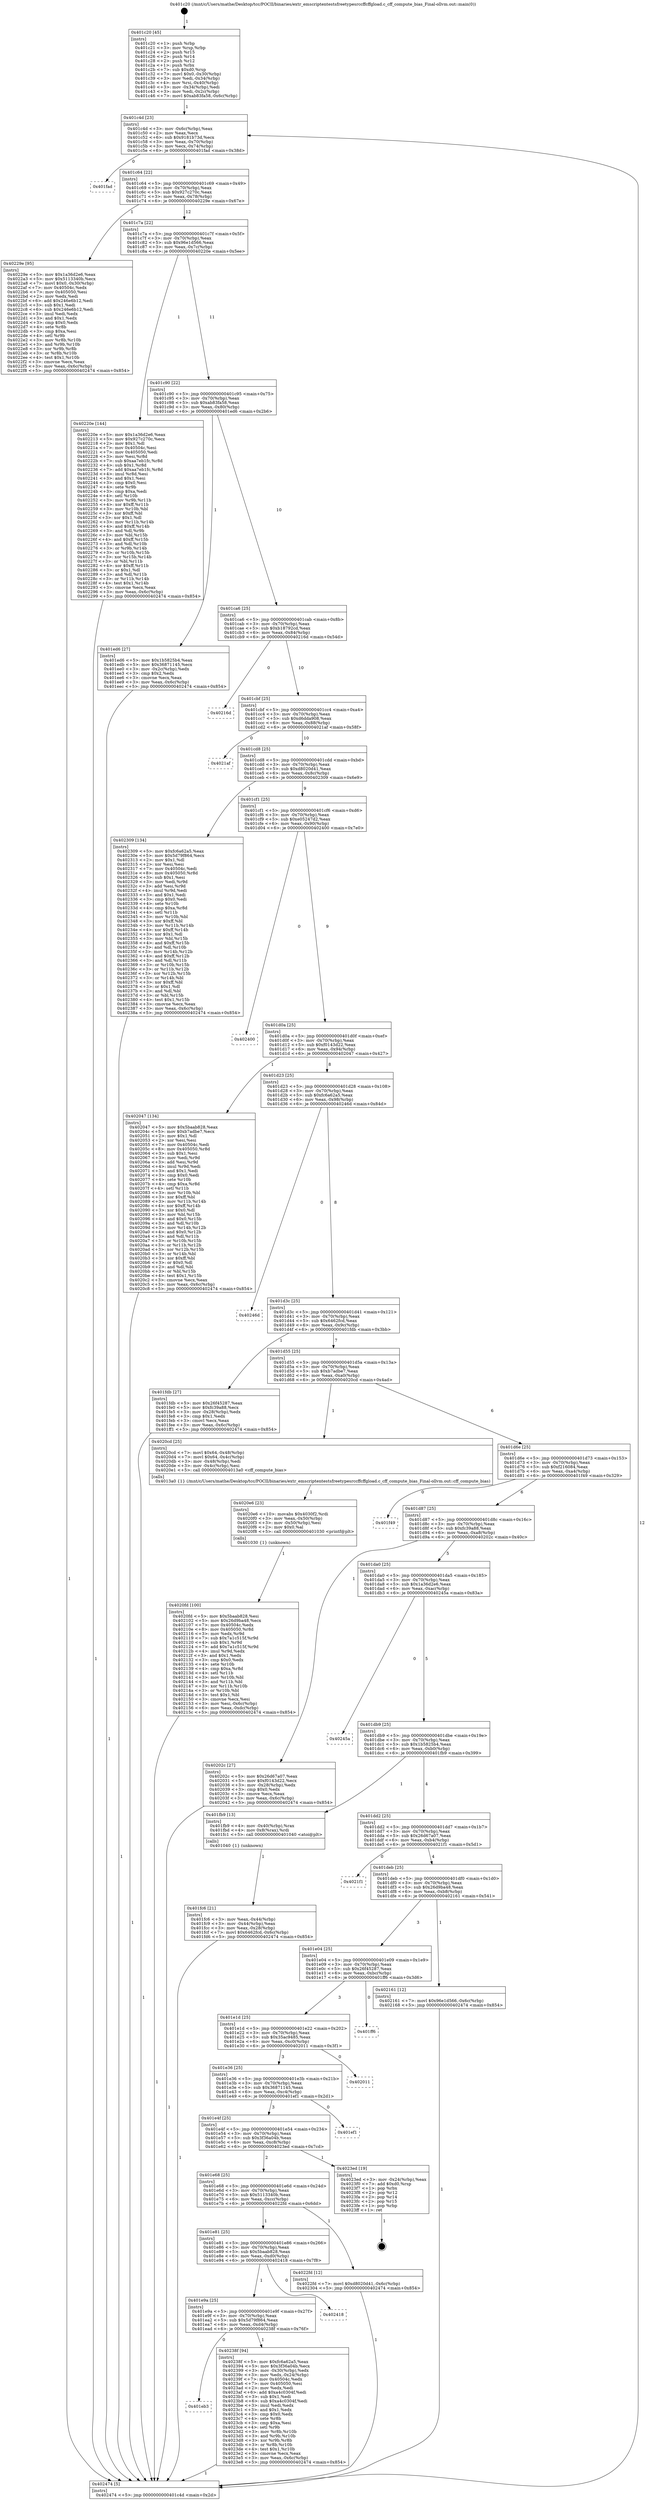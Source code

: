 digraph "0x401c20" {
  label = "0x401c20 (/mnt/c/Users/mathe/Desktop/tcc/POCII/binaries/extr_emscriptentestsfreetypesrccffcffgload.c_cff_compute_bias_Final-ollvm.out::main(0))"
  labelloc = "t"
  node[shape=record]

  Entry [label="",width=0.3,height=0.3,shape=circle,fillcolor=black,style=filled]
  "0x401c4d" [label="{
     0x401c4d [23]\l
     | [instrs]\l
     &nbsp;&nbsp;0x401c4d \<+3\>: mov -0x6c(%rbp),%eax\l
     &nbsp;&nbsp;0x401c50 \<+2\>: mov %eax,%ecx\l
     &nbsp;&nbsp;0x401c52 \<+6\>: sub $0x9181b73d,%ecx\l
     &nbsp;&nbsp;0x401c58 \<+3\>: mov %eax,-0x70(%rbp)\l
     &nbsp;&nbsp;0x401c5b \<+3\>: mov %ecx,-0x74(%rbp)\l
     &nbsp;&nbsp;0x401c5e \<+6\>: je 0000000000401fad \<main+0x38d\>\l
  }"]
  "0x401fad" [label="{
     0x401fad\l
  }", style=dashed]
  "0x401c64" [label="{
     0x401c64 [22]\l
     | [instrs]\l
     &nbsp;&nbsp;0x401c64 \<+5\>: jmp 0000000000401c69 \<main+0x49\>\l
     &nbsp;&nbsp;0x401c69 \<+3\>: mov -0x70(%rbp),%eax\l
     &nbsp;&nbsp;0x401c6c \<+5\>: sub $0x927c270c,%eax\l
     &nbsp;&nbsp;0x401c71 \<+3\>: mov %eax,-0x78(%rbp)\l
     &nbsp;&nbsp;0x401c74 \<+6\>: je 000000000040229e \<main+0x67e\>\l
  }"]
  Exit [label="",width=0.3,height=0.3,shape=circle,fillcolor=black,style=filled,peripheries=2]
  "0x40229e" [label="{
     0x40229e [95]\l
     | [instrs]\l
     &nbsp;&nbsp;0x40229e \<+5\>: mov $0x1a36d2e6,%eax\l
     &nbsp;&nbsp;0x4022a3 \<+5\>: mov $0x5113340b,%ecx\l
     &nbsp;&nbsp;0x4022a8 \<+7\>: movl $0x0,-0x30(%rbp)\l
     &nbsp;&nbsp;0x4022af \<+7\>: mov 0x40504c,%edx\l
     &nbsp;&nbsp;0x4022b6 \<+7\>: mov 0x405050,%esi\l
     &nbsp;&nbsp;0x4022bd \<+2\>: mov %edx,%edi\l
     &nbsp;&nbsp;0x4022bf \<+6\>: add $0x246e6b12,%edi\l
     &nbsp;&nbsp;0x4022c5 \<+3\>: sub $0x1,%edi\l
     &nbsp;&nbsp;0x4022c8 \<+6\>: sub $0x246e6b12,%edi\l
     &nbsp;&nbsp;0x4022ce \<+3\>: imul %edi,%edx\l
     &nbsp;&nbsp;0x4022d1 \<+3\>: and $0x1,%edx\l
     &nbsp;&nbsp;0x4022d4 \<+3\>: cmp $0x0,%edx\l
     &nbsp;&nbsp;0x4022d7 \<+4\>: sete %r8b\l
     &nbsp;&nbsp;0x4022db \<+3\>: cmp $0xa,%esi\l
     &nbsp;&nbsp;0x4022de \<+4\>: setl %r9b\l
     &nbsp;&nbsp;0x4022e2 \<+3\>: mov %r8b,%r10b\l
     &nbsp;&nbsp;0x4022e5 \<+3\>: and %r9b,%r10b\l
     &nbsp;&nbsp;0x4022e8 \<+3\>: xor %r9b,%r8b\l
     &nbsp;&nbsp;0x4022eb \<+3\>: or %r8b,%r10b\l
     &nbsp;&nbsp;0x4022ee \<+4\>: test $0x1,%r10b\l
     &nbsp;&nbsp;0x4022f2 \<+3\>: cmovne %ecx,%eax\l
     &nbsp;&nbsp;0x4022f5 \<+3\>: mov %eax,-0x6c(%rbp)\l
     &nbsp;&nbsp;0x4022f8 \<+5\>: jmp 0000000000402474 \<main+0x854\>\l
  }"]
  "0x401c7a" [label="{
     0x401c7a [22]\l
     | [instrs]\l
     &nbsp;&nbsp;0x401c7a \<+5\>: jmp 0000000000401c7f \<main+0x5f\>\l
     &nbsp;&nbsp;0x401c7f \<+3\>: mov -0x70(%rbp),%eax\l
     &nbsp;&nbsp;0x401c82 \<+5\>: sub $0x96e1d566,%eax\l
     &nbsp;&nbsp;0x401c87 \<+3\>: mov %eax,-0x7c(%rbp)\l
     &nbsp;&nbsp;0x401c8a \<+6\>: je 000000000040220e \<main+0x5ee\>\l
  }"]
  "0x401eb3" [label="{
     0x401eb3\l
  }", style=dashed]
  "0x40220e" [label="{
     0x40220e [144]\l
     | [instrs]\l
     &nbsp;&nbsp;0x40220e \<+5\>: mov $0x1a36d2e6,%eax\l
     &nbsp;&nbsp;0x402213 \<+5\>: mov $0x927c270c,%ecx\l
     &nbsp;&nbsp;0x402218 \<+2\>: mov $0x1,%dl\l
     &nbsp;&nbsp;0x40221a \<+7\>: mov 0x40504c,%esi\l
     &nbsp;&nbsp;0x402221 \<+7\>: mov 0x405050,%edi\l
     &nbsp;&nbsp;0x402228 \<+3\>: mov %esi,%r8d\l
     &nbsp;&nbsp;0x40222b \<+7\>: sub $0xaa7eb1fc,%r8d\l
     &nbsp;&nbsp;0x402232 \<+4\>: sub $0x1,%r8d\l
     &nbsp;&nbsp;0x402236 \<+7\>: add $0xaa7eb1fc,%r8d\l
     &nbsp;&nbsp;0x40223d \<+4\>: imul %r8d,%esi\l
     &nbsp;&nbsp;0x402241 \<+3\>: and $0x1,%esi\l
     &nbsp;&nbsp;0x402244 \<+3\>: cmp $0x0,%esi\l
     &nbsp;&nbsp;0x402247 \<+4\>: sete %r9b\l
     &nbsp;&nbsp;0x40224b \<+3\>: cmp $0xa,%edi\l
     &nbsp;&nbsp;0x40224e \<+4\>: setl %r10b\l
     &nbsp;&nbsp;0x402252 \<+3\>: mov %r9b,%r11b\l
     &nbsp;&nbsp;0x402255 \<+4\>: xor $0xff,%r11b\l
     &nbsp;&nbsp;0x402259 \<+3\>: mov %r10b,%bl\l
     &nbsp;&nbsp;0x40225c \<+3\>: xor $0xff,%bl\l
     &nbsp;&nbsp;0x40225f \<+3\>: xor $0x1,%dl\l
     &nbsp;&nbsp;0x402262 \<+3\>: mov %r11b,%r14b\l
     &nbsp;&nbsp;0x402265 \<+4\>: and $0xff,%r14b\l
     &nbsp;&nbsp;0x402269 \<+3\>: and %dl,%r9b\l
     &nbsp;&nbsp;0x40226c \<+3\>: mov %bl,%r15b\l
     &nbsp;&nbsp;0x40226f \<+4\>: and $0xff,%r15b\l
     &nbsp;&nbsp;0x402273 \<+3\>: and %dl,%r10b\l
     &nbsp;&nbsp;0x402276 \<+3\>: or %r9b,%r14b\l
     &nbsp;&nbsp;0x402279 \<+3\>: or %r10b,%r15b\l
     &nbsp;&nbsp;0x40227c \<+3\>: xor %r15b,%r14b\l
     &nbsp;&nbsp;0x40227f \<+3\>: or %bl,%r11b\l
     &nbsp;&nbsp;0x402282 \<+4\>: xor $0xff,%r11b\l
     &nbsp;&nbsp;0x402286 \<+3\>: or $0x1,%dl\l
     &nbsp;&nbsp;0x402289 \<+3\>: and %dl,%r11b\l
     &nbsp;&nbsp;0x40228c \<+3\>: or %r11b,%r14b\l
     &nbsp;&nbsp;0x40228f \<+4\>: test $0x1,%r14b\l
     &nbsp;&nbsp;0x402293 \<+3\>: cmovne %ecx,%eax\l
     &nbsp;&nbsp;0x402296 \<+3\>: mov %eax,-0x6c(%rbp)\l
     &nbsp;&nbsp;0x402299 \<+5\>: jmp 0000000000402474 \<main+0x854\>\l
  }"]
  "0x401c90" [label="{
     0x401c90 [22]\l
     | [instrs]\l
     &nbsp;&nbsp;0x401c90 \<+5\>: jmp 0000000000401c95 \<main+0x75\>\l
     &nbsp;&nbsp;0x401c95 \<+3\>: mov -0x70(%rbp),%eax\l
     &nbsp;&nbsp;0x401c98 \<+5\>: sub $0xab83fa58,%eax\l
     &nbsp;&nbsp;0x401c9d \<+3\>: mov %eax,-0x80(%rbp)\l
     &nbsp;&nbsp;0x401ca0 \<+6\>: je 0000000000401ed6 \<main+0x2b6\>\l
  }"]
  "0x40238f" [label="{
     0x40238f [94]\l
     | [instrs]\l
     &nbsp;&nbsp;0x40238f \<+5\>: mov $0xfc6a62a5,%eax\l
     &nbsp;&nbsp;0x402394 \<+5\>: mov $0x3f36a04b,%ecx\l
     &nbsp;&nbsp;0x402399 \<+3\>: mov -0x30(%rbp),%edx\l
     &nbsp;&nbsp;0x40239c \<+3\>: mov %edx,-0x24(%rbp)\l
     &nbsp;&nbsp;0x40239f \<+7\>: mov 0x40504c,%edx\l
     &nbsp;&nbsp;0x4023a6 \<+7\>: mov 0x405050,%esi\l
     &nbsp;&nbsp;0x4023ad \<+2\>: mov %edx,%edi\l
     &nbsp;&nbsp;0x4023af \<+6\>: add $0xa4c0304f,%edi\l
     &nbsp;&nbsp;0x4023b5 \<+3\>: sub $0x1,%edi\l
     &nbsp;&nbsp;0x4023b8 \<+6\>: sub $0xa4c0304f,%edi\l
     &nbsp;&nbsp;0x4023be \<+3\>: imul %edi,%edx\l
     &nbsp;&nbsp;0x4023c1 \<+3\>: and $0x1,%edx\l
     &nbsp;&nbsp;0x4023c4 \<+3\>: cmp $0x0,%edx\l
     &nbsp;&nbsp;0x4023c7 \<+4\>: sete %r8b\l
     &nbsp;&nbsp;0x4023cb \<+3\>: cmp $0xa,%esi\l
     &nbsp;&nbsp;0x4023ce \<+4\>: setl %r9b\l
     &nbsp;&nbsp;0x4023d2 \<+3\>: mov %r8b,%r10b\l
     &nbsp;&nbsp;0x4023d5 \<+3\>: and %r9b,%r10b\l
     &nbsp;&nbsp;0x4023d8 \<+3\>: xor %r9b,%r8b\l
     &nbsp;&nbsp;0x4023db \<+3\>: or %r8b,%r10b\l
     &nbsp;&nbsp;0x4023de \<+4\>: test $0x1,%r10b\l
     &nbsp;&nbsp;0x4023e2 \<+3\>: cmovne %ecx,%eax\l
     &nbsp;&nbsp;0x4023e5 \<+3\>: mov %eax,-0x6c(%rbp)\l
     &nbsp;&nbsp;0x4023e8 \<+5\>: jmp 0000000000402474 \<main+0x854\>\l
  }"]
  "0x401ed6" [label="{
     0x401ed6 [27]\l
     | [instrs]\l
     &nbsp;&nbsp;0x401ed6 \<+5\>: mov $0x1b5825b4,%eax\l
     &nbsp;&nbsp;0x401edb \<+5\>: mov $0x36871145,%ecx\l
     &nbsp;&nbsp;0x401ee0 \<+3\>: mov -0x2c(%rbp),%edx\l
     &nbsp;&nbsp;0x401ee3 \<+3\>: cmp $0x2,%edx\l
     &nbsp;&nbsp;0x401ee6 \<+3\>: cmovne %ecx,%eax\l
     &nbsp;&nbsp;0x401ee9 \<+3\>: mov %eax,-0x6c(%rbp)\l
     &nbsp;&nbsp;0x401eec \<+5\>: jmp 0000000000402474 \<main+0x854\>\l
  }"]
  "0x401ca6" [label="{
     0x401ca6 [25]\l
     | [instrs]\l
     &nbsp;&nbsp;0x401ca6 \<+5\>: jmp 0000000000401cab \<main+0x8b\>\l
     &nbsp;&nbsp;0x401cab \<+3\>: mov -0x70(%rbp),%eax\l
     &nbsp;&nbsp;0x401cae \<+5\>: sub $0xb18792cd,%eax\l
     &nbsp;&nbsp;0x401cb3 \<+6\>: mov %eax,-0x84(%rbp)\l
     &nbsp;&nbsp;0x401cb9 \<+6\>: je 000000000040216d \<main+0x54d\>\l
  }"]
  "0x402474" [label="{
     0x402474 [5]\l
     | [instrs]\l
     &nbsp;&nbsp;0x402474 \<+5\>: jmp 0000000000401c4d \<main+0x2d\>\l
  }"]
  "0x401c20" [label="{
     0x401c20 [45]\l
     | [instrs]\l
     &nbsp;&nbsp;0x401c20 \<+1\>: push %rbp\l
     &nbsp;&nbsp;0x401c21 \<+3\>: mov %rsp,%rbp\l
     &nbsp;&nbsp;0x401c24 \<+2\>: push %r15\l
     &nbsp;&nbsp;0x401c26 \<+2\>: push %r14\l
     &nbsp;&nbsp;0x401c28 \<+2\>: push %r12\l
     &nbsp;&nbsp;0x401c2a \<+1\>: push %rbx\l
     &nbsp;&nbsp;0x401c2b \<+7\>: sub $0xd0,%rsp\l
     &nbsp;&nbsp;0x401c32 \<+7\>: movl $0x0,-0x30(%rbp)\l
     &nbsp;&nbsp;0x401c39 \<+3\>: mov %edi,-0x34(%rbp)\l
     &nbsp;&nbsp;0x401c3c \<+4\>: mov %rsi,-0x40(%rbp)\l
     &nbsp;&nbsp;0x401c40 \<+3\>: mov -0x34(%rbp),%edi\l
     &nbsp;&nbsp;0x401c43 \<+3\>: mov %edi,-0x2c(%rbp)\l
     &nbsp;&nbsp;0x401c46 \<+7\>: movl $0xab83fa58,-0x6c(%rbp)\l
  }"]
  "0x401e9a" [label="{
     0x401e9a [25]\l
     | [instrs]\l
     &nbsp;&nbsp;0x401e9a \<+5\>: jmp 0000000000401e9f \<main+0x27f\>\l
     &nbsp;&nbsp;0x401e9f \<+3\>: mov -0x70(%rbp),%eax\l
     &nbsp;&nbsp;0x401ea2 \<+5\>: sub $0x5d79f864,%eax\l
     &nbsp;&nbsp;0x401ea7 \<+6\>: mov %eax,-0xd4(%rbp)\l
     &nbsp;&nbsp;0x401ead \<+6\>: je 000000000040238f \<main+0x76f\>\l
  }"]
  "0x40216d" [label="{
     0x40216d\l
  }", style=dashed]
  "0x401cbf" [label="{
     0x401cbf [25]\l
     | [instrs]\l
     &nbsp;&nbsp;0x401cbf \<+5\>: jmp 0000000000401cc4 \<main+0xa4\>\l
     &nbsp;&nbsp;0x401cc4 \<+3\>: mov -0x70(%rbp),%eax\l
     &nbsp;&nbsp;0x401cc7 \<+5\>: sub $0xd6dda908,%eax\l
     &nbsp;&nbsp;0x401ccc \<+6\>: mov %eax,-0x88(%rbp)\l
     &nbsp;&nbsp;0x401cd2 \<+6\>: je 00000000004021af \<main+0x58f\>\l
  }"]
  "0x402418" [label="{
     0x402418\l
  }", style=dashed]
  "0x4021af" [label="{
     0x4021af\l
  }", style=dashed]
  "0x401cd8" [label="{
     0x401cd8 [25]\l
     | [instrs]\l
     &nbsp;&nbsp;0x401cd8 \<+5\>: jmp 0000000000401cdd \<main+0xbd\>\l
     &nbsp;&nbsp;0x401cdd \<+3\>: mov -0x70(%rbp),%eax\l
     &nbsp;&nbsp;0x401ce0 \<+5\>: sub $0xd8020d41,%eax\l
     &nbsp;&nbsp;0x401ce5 \<+6\>: mov %eax,-0x8c(%rbp)\l
     &nbsp;&nbsp;0x401ceb \<+6\>: je 0000000000402309 \<main+0x6e9\>\l
  }"]
  "0x401e81" [label="{
     0x401e81 [25]\l
     | [instrs]\l
     &nbsp;&nbsp;0x401e81 \<+5\>: jmp 0000000000401e86 \<main+0x266\>\l
     &nbsp;&nbsp;0x401e86 \<+3\>: mov -0x70(%rbp),%eax\l
     &nbsp;&nbsp;0x401e89 \<+5\>: sub $0x5baab828,%eax\l
     &nbsp;&nbsp;0x401e8e \<+6\>: mov %eax,-0xd0(%rbp)\l
     &nbsp;&nbsp;0x401e94 \<+6\>: je 0000000000402418 \<main+0x7f8\>\l
  }"]
  "0x402309" [label="{
     0x402309 [134]\l
     | [instrs]\l
     &nbsp;&nbsp;0x402309 \<+5\>: mov $0xfc6a62a5,%eax\l
     &nbsp;&nbsp;0x40230e \<+5\>: mov $0x5d79f864,%ecx\l
     &nbsp;&nbsp;0x402313 \<+2\>: mov $0x1,%dl\l
     &nbsp;&nbsp;0x402315 \<+2\>: xor %esi,%esi\l
     &nbsp;&nbsp;0x402317 \<+7\>: mov 0x40504c,%edi\l
     &nbsp;&nbsp;0x40231e \<+8\>: mov 0x405050,%r8d\l
     &nbsp;&nbsp;0x402326 \<+3\>: sub $0x1,%esi\l
     &nbsp;&nbsp;0x402329 \<+3\>: mov %edi,%r9d\l
     &nbsp;&nbsp;0x40232c \<+3\>: add %esi,%r9d\l
     &nbsp;&nbsp;0x40232f \<+4\>: imul %r9d,%edi\l
     &nbsp;&nbsp;0x402333 \<+3\>: and $0x1,%edi\l
     &nbsp;&nbsp;0x402336 \<+3\>: cmp $0x0,%edi\l
     &nbsp;&nbsp;0x402339 \<+4\>: sete %r10b\l
     &nbsp;&nbsp;0x40233d \<+4\>: cmp $0xa,%r8d\l
     &nbsp;&nbsp;0x402341 \<+4\>: setl %r11b\l
     &nbsp;&nbsp;0x402345 \<+3\>: mov %r10b,%bl\l
     &nbsp;&nbsp;0x402348 \<+3\>: xor $0xff,%bl\l
     &nbsp;&nbsp;0x40234b \<+3\>: mov %r11b,%r14b\l
     &nbsp;&nbsp;0x40234e \<+4\>: xor $0xff,%r14b\l
     &nbsp;&nbsp;0x402352 \<+3\>: xor $0x1,%dl\l
     &nbsp;&nbsp;0x402355 \<+3\>: mov %bl,%r15b\l
     &nbsp;&nbsp;0x402358 \<+4\>: and $0xff,%r15b\l
     &nbsp;&nbsp;0x40235c \<+3\>: and %dl,%r10b\l
     &nbsp;&nbsp;0x40235f \<+3\>: mov %r14b,%r12b\l
     &nbsp;&nbsp;0x402362 \<+4\>: and $0xff,%r12b\l
     &nbsp;&nbsp;0x402366 \<+3\>: and %dl,%r11b\l
     &nbsp;&nbsp;0x402369 \<+3\>: or %r10b,%r15b\l
     &nbsp;&nbsp;0x40236c \<+3\>: or %r11b,%r12b\l
     &nbsp;&nbsp;0x40236f \<+3\>: xor %r12b,%r15b\l
     &nbsp;&nbsp;0x402372 \<+3\>: or %r14b,%bl\l
     &nbsp;&nbsp;0x402375 \<+3\>: xor $0xff,%bl\l
     &nbsp;&nbsp;0x402378 \<+3\>: or $0x1,%dl\l
     &nbsp;&nbsp;0x40237b \<+2\>: and %dl,%bl\l
     &nbsp;&nbsp;0x40237d \<+3\>: or %bl,%r15b\l
     &nbsp;&nbsp;0x402380 \<+4\>: test $0x1,%r15b\l
     &nbsp;&nbsp;0x402384 \<+3\>: cmovne %ecx,%eax\l
     &nbsp;&nbsp;0x402387 \<+3\>: mov %eax,-0x6c(%rbp)\l
     &nbsp;&nbsp;0x40238a \<+5\>: jmp 0000000000402474 \<main+0x854\>\l
  }"]
  "0x401cf1" [label="{
     0x401cf1 [25]\l
     | [instrs]\l
     &nbsp;&nbsp;0x401cf1 \<+5\>: jmp 0000000000401cf6 \<main+0xd6\>\l
     &nbsp;&nbsp;0x401cf6 \<+3\>: mov -0x70(%rbp),%eax\l
     &nbsp;&nbsp;0x401cf9 \<+5\>: sub $0xe05247d2,%eax\l
     &nbsp;&nbsp;0x401cfe \<+6\>: mov %eax,-0x90(%rbp)\l
     &nbsp;&nbsp;0x401d04 \<+6\>: je 0000000000402400 \<main+0x7e0\>\l
  }"]
  "0x4022fd" [label="{
     0x4022fd [12]\l
     | [instrs]\l
     &nbsp;&nbsp;0x4022fd \<+7\>: movl $0xd8020d41,-0x6c(%rbp)\l
     &nbsp;&nbsp;0x402304 \<+5\>: jmp 0000000000402474 \<main+0x854\>\l
  }"]
  "0x402400" [label="{
     0x402400\l
  }", style=dashed]
  "0x401d0a" [label="{
     0x401d0a [25]\l
     | [instrs]\l
     &nbsp;&nbsp;0x401d0a \<+5\>: jmp 0000000000401d0f \<main+0xef\>\l
     &nbsp;&nbsp;0x401d0f \<+3\>: mov -0x70(%rbp),%eax\l
     &nbsp;&nbsp;0x401d12 \<+5\>: sub $0xf0143d22,%eax\l
     &nbsp;&nbsp;0x401d17 \<+6\>: mov %eax,-0x94(%rbp)\l
     &nbsp;&nbsp;0x401d1d \<+6\>: je 0000000000402047 \<main+0x427\>\l
  }"]
  "0x401e68" [label="{
     0x401e68 [25]\l
     | [instrs]\l
     &nbsp;&nbsp;0x401e68 \<+5\>: jmp 0000000000401e6d \<main+0x24d\>\l
     &nbsp;&nbsp;0x401e6d \<+3\>: mov -0x70(%rbp),%eax\l
     &nbsp;&nbsp;0x401e70 \<+5\>: sub $0x5113340b,%eax\l
     &nbsp;&nbsp;0x401e75 \<+6\>: mov %eax,-0xcc(%rbp)\l
     &nbsp;&nbsp;0x401e7b \<+6\>: je 00000000004022fd \<main+0x6dd\>\l
  }"]
  "0x402047" [label="{
     0x402047 [134]\l
     | [instrs]\l
     &nbsp;&nbsp;0x402047 \<+5\>: mov $0x5baab828,%eax\l
     &nbsp;&nbsp;0x40204c \<+5\>: mov $0xb7adbe7,%ecx\l
     &nbsp;&nbsp;0x402051 \<+2\>: mov $0x1,%dl\l
     &nbsp;&nbsp;0x402053 \<+2\>: xor %esi,%esi\l
     &nbsp;&nbsp;0x402055 \<+7\>: mov 0x40504c,%edi\l
     &nbsp;&nbsp;0x40205c \<+8\>: mov 0x405050,%r8d\l
     &nbsp;&nbsp;0x402064 \<+3\>: sub $0x1,%esi\l
     &nbsp;&nbsp;0x402067 \<+3\>: mov %edi,%r9d\l
     &nbsp;&nbsp;0x40206a \<+3\>: add %esi,%r9d\l
     &nbsp;&nbsp;0x40206d \<+4\>: imul %r9d,%edi\l
     &nbsp;&nbsp;0x402071 \<+3\>: and $0x1,%edi\l
     &nbsp;&nbsp;0x402074 \<+3\>: cmp $0x0,%edi\l
     &nbsp;&nbsp;0x402077 \<+4\>: sete %r10b\l
     &nbsp;&nbsp;0x40207b \<+4\>: cmp $0xa,%r8d\l
     &nbsp;&nbsp;0x40207f \<+4\>: setl %r11b\l
     &nbsp;&nbsp;0x402083 \<+3\>: mov %r10b,%bl\l
     &nbsp;&nbsp;0x402086 \<+3\>: xor $0xff,%bl\l
     &nbsp;&nbsp;0x402089 \<+3\>: mov %r11b,%r14b\l
     &nbsp;&nbsp;0x40208c \<+4\>: xor $0xff,%r14b\l
     &nbsp;&nbsp;0x402090 \<+3\>: xor $0x0,%dl\l
     &nbsp;&nbsp;0x402093 \<+3\>: mov %bl,%r15b\l
     &nbsp;&nbsp;0x402096 \<+4\>: and $0x0,%r15b\l
     &nbsp;&nbsp;0x40209a \<+3\>: and %dl,%r10b\l
     &nbsp;&nbsp;0x40209d \<+3\>: mov %r14b,%r12b\l
     &nbsp;&nbsp;0x4020a0 \<+4\>: and $0x0,%r12b\l
     &nbsp;&nbsp;0x4020a4 \<+3\>: and %dl,%r11b\l
     &nbsp;&nbsp;0x4020a7 \<+3\>: or %r10b,%r15b\l
     &nbsp;&nbsp;0x4020aa \<+3\>: or %r11b,%r12b\l
     &nbsp;&nbsp;0x4020ad \<+3\>: xor %r12b,%r15b\l
     &nbsp;&nbsp;0x4020b0 \<+3\>: or %r14b,%bl\l
     &nbsp;&nbsp;0x4020b3 \<+3\>: xor $0xff,%bl\l
     &nbsp;&nbsp;0x4020b6 \<+3\>: or $0x0,%dl\l
     &nbsp;&nbsp;0x4020b9 \<+2\>: and %dl,%bl\l
     &nbsp;&nbsp;0x4020bb \<+3\>: or %bl,%r15b\l
     &nbsp;&nbsp;0x4020be \<+4\>: test $0x1,%r15b\l
     &nbsp;&nbsp;0x4020c2 \<+3\>: cmovne %ecx,%eax\l
     &nbsp;&nbsp;0x4020c5 \<+3\>: mov %eax,-0x6c(%rbp)\l
     &nbsp;&nbsp;0x4020c8 \<+5\>: jmp 0000000000402474 \<main+0x854\>\l
  }"]
  "0x401d23" [label="{
     0x401d23 [25]\l
     | [instrs]\l
     &nbsp;&nbsp;0x401d23 \<+5\>: jmp 0000000000401d28 \<main+0x108\>\l
     &nbsp;&nbsp;0x401d28 \<+3\>: mov -0x70(%rbp),%eax\l
     &nbsp;&nbsp;0x401d2b \<+5\>: sub $0xfc6a62a5,%eax\l
     &nbsp;&nbsp;0x401d30 \<+6\>: mov %eax,-0x98(%rbp)\l
     &nbsp;&nbsp;0x401d36 \<+6\>: je 000000000040246d \<main+0x84d\>\l
  }"]
  "0x4023ed" [label="{
     0x4023ed [19]\l
     | [instrs]\l
     &nbsp;&nbsp;0x4023ed \<+3\>: mov -0x24(%rbp),%eax\l
     &nbsp;&nbsp;0x4023f0 \<+7\>: add $0xd0,%rsp\l
     &nbsp;&nbsp;0x4023f7 \<+1\>: pop %rbx\l
     &nbsp;&nbsp;0x4023f8 \<+2\>: pop %r12\l
     &nbsp;&nbsp;0x4023fa \<+2\>: pop %r14\l
     &nbsp;&nbsp;0x4023fc \<+2\>: pop %r15\l
     &nbsp;&nbsp;0x4023fe \<+1\>: pop %rbp\l
     &nbsp;&nbsp;0x4023ff \<+1\>: ret\l
  }"]
  "0x40246d" [label="{
     0x40246d\l
  }", style=dashed]
  "0x401d3c" [label="{
     0x401d3c [25]\l
     | [instrs]\l
     &nbsp;&nbsp;0x401d3c \<+5\>: jmp 0000000000401d41 \<main+0x121\>\l
     &nbsp;&nbsp;0x401d41 \<+3\>: mov -0x70(%rbp),%eax\l
     &nbsp;&nbsp;0x401d44 \<+5\>: sub $0x6462fcd,%eax\l
     &nbsp;&nbsp;0x401d49 \<+6\>: mov %eax,-0x9c(%rbp)\l
     &nbsp;&nbsp;0x401d4f \<+6\>: je 0000000000401fdb \<main+0x3bb\>\l
  }"]
  "0x401e4f" [label="{
     0x401e4f [25]\l
     | [instrs]\l
     &nbsp;&nbsp;0x401e4f \<+5\>: jmp 0000000000401e54 \<main+0x234\>\l
     &nbsp;&nbsp;0x401e54 \<+3\>: mov -0x70(%rbp),%eax\l
     &nbsp;&nbsp;0x401e57 \<+5\>: sub $0x3f36a04b,%eax\l
     &nbsp;&nbsp;0x401e5c \<+6\>: mov %eax,-0xc8(%rbp)\l
     &nbsp;&nbsp;0x401e62 \<+6\>: je 00000000004023ed \<main+0x7cd\>\l
  }"]
  "0x401fdb" [label="{
     0x401fdb [27]\l
     | [instrs]\l
     &nbsp;&nbsp;0x401fdb \<+5\>: mov $0x26f45287,%eax\l
     &nbsp;&nbsp;0x401fe0 \<+5\>: mov $0xfc39a88,%ecx\l
     &nbsp;&nbsp;0x401fe5 \<+3\>: mov -0x28(%rbp),%edx\l
     &nbsp;&nbsp;0x401fe8 \<+3\>: cmp $0x1,%edx\l
     &nbsp;&nbsp;0x401feb \<+3\>: cmovl %ecx,%eax\l
     &nbsp;&nbsp;0x401fee \<+3\>: mov %eax,-0x6c(%rbp)\l
     &nbsp;&nbsp;0x401ff1 \<+5\>: jmp 0000000000402474 \<main+0x854\>\l
  }"]
  "0x401d55" [label="{
     0x401d55 [25]\l
     | [instrs]\l
     &nbsp;&nbsp;0x401d55 \<+5\>: jmp 0000000000401d5a \<main+0x13a\>\l
     &nbsp;&nbsp;0x401d5a \<+3\>: mov -0x70(%rbp),%eax\l
     &nbsp;&nbsp;0x401d5d \<+5\>: sub $0xb7adbe7,%eax\l
     &nbsp;&nbsp;0x401d62 \<+6\>: mov %eax,-0xa0(%rbp)\l
     &nbsp;&nbsp;0x401d68 \<+6\>: je 00000000004020cd \<main+0x4ad\>\l
  }"]
  "0x401ef1" [label="{
     0x401ef1\l
  }", style=dashed]
  "0x4020cd" [label="{
     0x4020cd [25]\l
     | [instrs]\l
     &nbsp;&nbsp;0x4020cd \<+7\>: movl $0x64,-0x48(%rbp)\l
     &nbsp;&nbsp;0x4020d4 \<+7\>: movl $0x64,-0x4c(%rbp)\l
     &nbsp;&nbsp;0x4020db \<+3\>: mov -0x48(%rbp),%edi\l
     &nbsp;&nbsp;0x4020de \<+3\>: mov -0x4c(%rbp),%esi\l
     &nbsp;&nbsp;0x4020e1 \<+5\>: call 00000000004013a0 \<cff_compute_bias\>\l
     | [calls]\l
     &nbsp;&nbsp;0x4013a0 \{1\} (/mnt/c/Users/mathe/Desktop/tcc/POCII/binaries/extr_emscriptentestsfreetypesrccffcffgload.c_cff_compute_bias_Final-ollvm.out::cff_compute_bias)\l
  }"]
  "0x401d6e" [label="{
     0x401d6e [25]\l
     | [instrs]\l
     &nbsp;&nbsp;0x401d6e \<+5\>: jmp 0000000000401d73 \<main+0x153\>\l
     &nbsp;&nbsp;0x401d73 \<+3\>: mov -0x70(%rbp),%eax\l
     &nbsp;&nbsp;0x401d76 \<+5\>: sub $0xf216084,%eax\l
     &nbsp;&nbsp;0x401d7b \<+6\>: mov %eax,-0xa4(%rbp)\l
     &nbsp;&nbsp;0x401d81 \<+6\>: je 0000000000401f49 \<main+0x329\>\l
  }"]
  "0x401e36" [label="{
     0x401e36 [25]\l
     | [instrs]\l
     &nbsp;&nbsp;0x401e36 \<+5\>: jmp 0000000000401e3b \<main+0x21b\>\l
     &nbsp;&nbsp;0x401e3b \<+3\>: mov -0x70(%rbp),%eax\l
     &nbsp;&nbsp;0x401e3e \<+5\>: sub $0x36871145,%eax\l
     &nbsp;&nbsp;0x401e43 \<+6\>: mov %eax,-0xc4(%rbp)\l
     &nbsp;&nbsp;0x401e49 \<+6\>: je 0000000000401ef1 \<main+0x2d1\>\l
  }"]
  "0x401f49" [label="{
     0x401f49\l
  }", style=dashed]
  "0x401d87" [label="{
     0x401d87 [25]\l
     | [instrs]\l
     &nbsp;&nbsp;0x401d87 \<+5\>: jmp 0000000000401d8c \<main+0x16c\>\l
     &nbsp;&nbsp;0x401d8c \<+3\>: mov -0x70(%rbp),%eax\l
     &nbsp;&nbsp;0x401d8f \<+5\>: sub $0xfc39a88,%eax\l
     &nbsp;&nbsp;0x401d94 \<+6\>: mov %eax,-0xa8(%rbp)\l
     &nbsp;&nbsp;0x401d9a \<+6\>: je 000000000040202c \<main+0x40c\>\l
  }"]
  "0x402011" [label="{
     0x402011\l
  }", style=dashed]
  "0x40202c" [label="{
     0x40202c [27]\l
     | [instrs]\l
     &nbsp;&nbsp;0x40202c \<+5\>: mov $0x26d67a07,%eax\l
     &nbsp;&nbsp;0x402031 \<+5\>: mov $0xf0143d22,%ecx\l
     &nbsp;&nbsp;0x402036 \<+3\>: mov -0x28(%rbp),%edx\l
     &nbsp;&nbsp;0x402039 \<+3\>: cmp $0x0,%edx\l
     &nbsp;&nbsp;0x40203c \<+3\>: cmove %ecx,%eax\l
     &nbsp;&nbsp;0x40203f \<+3\>: mov %eax,-0x6c(%rbp)\l
     &nbsp;&nbsp;0x402042 \<+5\>: jmp 0000000000402474 \<main+0x854\>\l
  }"]
  "0x401da0" [label="{
     0x401da0 [25]\l
     | [instrs]\l
     &nbsp;&nbsp;0x401da0 \<+5\>: jmp 0000000000401da5 \<main+0x185\>\l
     &nbsp;&nbsp;0x401da5 \<+3\>: mov -0x70(%rbp),%eax\l
     &nbsp;&nbsp;0x401da8 \<+5\>: sub $0x1a36d2e6,%eax\l
     &nbsp;&nbsp;0x401dad \<+6\>: mov %eax,-0xac(%rbp)\l
     &nbsp;&nbsp;0x401db3 \<+6\>: je 000000000040245a \<main+0x83a\>\l
  }"]
  "0x401e1d" [label="{
     0x401e1d [25]\l
     | [instrs]\l
     &nbsp;&nbsp;0x401e1d \<+5\>: jmp 0000000000401e22 \<main+0x202\>\l
     &nbsp;&nbsp;0x401e22 \<+3\>: mov -0x70(%rbp),%eax\l
     &nbsp;&nbsp;0x401e25 \<+5\>: sub $0x35ac9485,%eax\l
     &nbsp;&nbsp;0x401e2a \<+6\>: mov %eax,-0xc0(%rbp)\l
     &nbsp;&nbsp;0x401e30 \<+6\>: je 0000000000402011 \<main+0x3f1\>\l
  }"]
  "0x40245a" [label="{
     0x40245a\l
  }", style=dashed]
  "0x401db9" [label="{
     0x401db9 [25]\l
     | [instrs]\l
     &nbsp;&nbsp;0x401db9 \<+5\>: jmp 0000000000401dbe \<main+0x19e\>\l
     &nbsp;&nbsp;0x401dbe \<+3\>: mov -0x70(%rbp),%eax\l
     &nbsp;&nbsp;0x401dc1 \<+5\>: sub $0x1b5825b4,%eax\l
     &nbsp;&nbsp;0x401dc6 \<+6\>: mov %eax,-0xb0(%rbp)\l
     &nbsp;&nbsp;0x401dcc \<+6\>: je 0000000000401fb9 \<main+0x399\>\l
  }"]
  "0x401ff6" [label="{
     0x401ff6\l
  }", style=dashed]
  "0x401fb9" [label="{
     0x401fb9 [13]\l
     | [instrs]\l
     &nbsp;&nbsp;0x401fb9 \<+4\>: mov -0x40(%rbp),%rax\l
     &nbsp;&nbsp;0x401fbd \<+4\>: mov 0x8(%rax),%rdi\l
     &nbsp;&nbsp;0x401fc1 \<+5\>: call 0000000000401040 \<atoi@plt\>\l
     | [calls]\l
     &nbsp;&nbsp;0x401040 \{1\} (unknown)\l
  }"]
  "0x401dd2" [label="{
     0x401dd2 [25]\l
     | [instrs]\l
     &nbsp;&nbsp;0x401dd2 \<+5\>: jmp 0000000000401dd7 \<main+0x1b7\>\l
     &nbsp;&nbsp;0x401dd7 \<+3\>: mov -0x70(%rbp),%eax\l
     &nbsp;&nbsp;0x401dda \<+5\>: sub $0x26d67a07,%eax\l
     &nbsp;&nbsp;0x401ddf \<+6\>: mov %eax,-0xb4(%rbp)\l
     &nbsp;&nbsp;0x401de5 \<+6\>: je 00000000004021f1 \<main+0x5d1\>\l
  }"]
  "0x401fc6" [label="{
     0x401fc6 [21]\l
     | [instrs]\l
     &nbsp;&nbsp;0x401fc6 \<+3\>: mov %eax,-0x44(%rbp)\l
     &nbsp;&nbsp;0x401fc9 \<+3\>: mov -0x44(%rbp),%eax\l
     &nbsp;&nbsp;0x401fcc \<+3\>: mov %eax,-0x28(%rbp)\l
     &nbsp;&nbsp;0x401fcf \<+7\>: movl $0x6462fcd,-0x6c(%rbp)\l
     &nbsp;&nbsp;0x401fd6 \<+5\>: jmp 0000000000402474 \<main+0x854\>\l
  }"]
  "0x4020e6" [label="{
     0x4020e6 [23]\l
     | [instrs]\l
     &nbsp;&nbsp;0x4020e6 \<+10\>: movabs $0x4030f2,%rdi\l
     &nbsp;&nbsp;0x4020f0 \<+3\>: mov %eax,-0x50(%rbp)\l
     &nbsp;&nbsp;0x4020f3 \<+3\>: mov -0x50(%rbp),%esi\l
     &nbsp;&nbsp;0x4020f6 \<+2\>: mov $0x0,%al\l
     &nbsp;&nbsp;0x4020f8 \<+5\>: call 0000000000401030 \<printf@plt\>\l
     | [calls]\l
     &nbsp;&nbsp;0x401030 \{1\} (unknown)\l
  }"]
  "0x4020fd" [label="{
     0x4020fd [100]\l
     | [instrs]\l
     &nbsp;&nbsp;0x4020fd \<+5\>: mov $0x5baab828,%esi\l
     &nbsp;&nbsp;0x402102 \<+5\>: mov $0x26d9ba48,%ecx\l
     &nbsp;&nbsp;0x402107 \<+7\>: mov 0x40504c,%edx\l
     &nbsp;&nbsp;0x40210e \<+8\>: mov 0x405050,%r8d\l
     &nbsp;&nbsp;0x402116 \<+3\>: mov %edx,%r9d\l
     &nbsp;&nbsp;0x402119 \<+7\>: sub $0x7a1c515f,%r9d\l
     &nbsp;&nbsp;0x402120 \<+4\>: sub $0x1,%r9d\l
     &nbsp;&nbsp;0x402124 \<+7\>: add $0x7a1c515f,%r9d\l
     &nbsp;&nbsp;0x40212b \<+4\>: imul %r9d,%edx\l
     &nbsp;&nbsp;0x40212f \<+3\>: and $0x1,%edx\l
     &nbsp;&nbsp;0x402132 \<+3\>: cmp $0x0,%edx\l
     &nbsp;&nbsp;0x402135 \<+4\>: sete %r10b\l
     &nbsp;&nbsp;0x402139 \<+4\>: cmp $0xa,%r8d\l
     &nbsp;&nbsp;0x40213d \<+4\>: setl %r11b\l
     &nbsp;&nbsp;0x402141 \<+3\>: mov %r10b,%bl\l
     &nbsp;&nbsp;0x402144 \<+3\>: and %r11b,%bl\l
     &nbsp;&nbsp;0x402147 \<+3\>: xor %r11b,%r10b\l
     &nbsp;&nbsp;0x40214a \<+3\>: or %r10b,%bl\l
     &nbsp;&nbsp;0x40214d \<+3\>: test $0x1,%bl\l
     &nbsp;&nbsp;0x402150 \<+3\>: cmovne %ecx,%esi\l
     &nbsp;&nbsp;0x402153 \<+3\>: mov %esi,-0x6c(%rbp)\l
     &nbsp;&nbsp;0x402156 \<+6\>: mov %eax,-0xdc(%rbp)\l
     &nbsp;&nbsp;0x40215c \<+5\>: jmp 0000000000402474 \<main+0x854\>\l
  }"]
  "0x401e04" [label="{
     0x401e04 [25]\l
     | [instrs]\l
     &nbsp;&nbsp;0x401e04 \<+5\>: jmp 0000000000401e09 \<main+0x1e9\>\l
     &nbsp;&nbsp;0x401e09 \<+3\>: mov -0x70(%rbp),%eax\l
     &nbsp;&nbsp;0x401e0c \<+5\>: sub $0x26f45287,%eax\l
     &nbsp;&nbsp;0x401e11 \<+6\>: mov %eax,-0xbc(%rbp)\l
     &nbsp;&nbsp;0x401e17 \<+6\>: je 0000000000401ff6 \<main+0x3d6\>\l
  }"]
  "0x4021f1" [label="{
     0x4021f1\l
  }", style=dashed]
  "0x401deb" [label="{
     0x401deb [25]\l
     | [instrs]\l
     &nbsp;&nbsp;0x401deb \<+5\>: jmp 0000000000401df0 \<main+0x1d0\>\l
     &nbsp;&nbsp;0x401df0 \<+3\>: mov -0x70(%rbp),%eax\l
     &nbsp;&nbsp;0x401df3 \<+5\>: sub $0x26d9ba48,%eax\l
     &nbsp;&nbsp;0x401df8 \<+6\>: mov %eax,-0xb8(%rbp)\l
     &nbsp;&nbsp;0x401dfe \<+6\>: je 0000000000402161 \<main+0x541\>\l
  }"]
  "0x402161" [label="{
     0x402161 [12]\l
     | [instrs]\l
     &nbsp;&nbsp;0x402161 \<+7\>: movl $0x96e1d566,-0x6c(%rbp)\l
     &nbsp;&nbsp;0x402168 \<+5\>: jmp 0000000000402474 \<main+0x854\>\l
  }"]
  Entry -> "0x401c20" [label=" 1"]
  "0x401c4d" -> "0x401fad" [label=" 0"]
  "0x401c4d" -> "0x401c64" [label=" 13"]
  "0x4023ed" -> Exit [label=" 1"]
  "0x401c64" -> "0x40229e" [label=" 1"]
  "0x401c64" -> "0x401c7a" [label=" 12"]
  "0x40238f" -> "0x402474" [label=" 1"]
  "0x401c7a" -> "0x40220e" [label=" 1"]
  "0x401c7a" -> "0x401c90" [label=" 11"]
  "0x401e9a" -> "0x401eb3" [label=" 0"]
  "0x401c90" -> "0x401ed6" [label=" 1"]
  "0x401c90" -> "0x401ca6" [label=" 10"]
  "0x401ed6" -> "0x402474" [label=" 1"]
  "0x401c20" -> "0x401c4d" [label=" 1"]
  "0x402474" -> "0x401c4d" [label=" 12"]
  "0x401e9a" -> "0x40238f" [label=" 1"]
  "0x401ca6" -> "0x40216d" [label=" 0"]
  "0x401ca6" -> "0x401cbf" [label=" 10"]
  "0x401e81" -> "0x401e9a" [label=" 1"]
  "0x401cbf" -> "0x4021af" [label=" 0"]
  "0x401cbf" -> "0x401cd8" [label=" 10"]
  "0x401e81" -> "0x402418" [label=" 0"]
  "0x401cd8" -> "0x402309" [label=" 1"]
  "0x401cd8" -> "0x401cf1" [label=" 9"]
  "0x402309" -> "0x402474" [label=" 1"]
  "0x401cf1" -> "0x402400" [label=" 0"]
  "0x401cf1" -> "0x401d0a" [label=" 9"]
  "0x4022fd" -> "0x402474" [label=" 1"]
  "0x401d0a" -> "0x402047" [label=" 1"]
  "0x401d0a" -> "0x401d23" [label=" 8"]
  "0x401e68" -> "0x4022fd" [label=" 1"]
  "0x401d23" -> "0x40246d" [label=" 0"]
  "0x401d23" -> "0x401d3c" [label=" 8"]
  "0x401e68" -> "0x401e81" [label=" 1"]
  "0x401d3c" -> "0x401fdb" [label=" 1"]
  "0x401d3c" -> "0x401d55" [label=" 7"]
  "0x401e4f" -> "0x4023ed" [label=" 1"]
  "0x401d55" -> "0x4020cd" [label=" 1"]
  "0x401d55" -> "0x401d6e" [label=" 6"]
  "0x401e4f" -> "0x401e68" [label=" 2"]
  "0x401d6e" -> "0x401f49" [label=" 0"]
  "0x401d6e" -> "0x401d87" [label=" 6"]
  "0x401e36" -> "0x401ef1" [label=" 0"]
  "0x401d87" -> "0x40202c" [label=" 1"]
  "0x401d87" -> "0x401da0" [label=" 5"]
  "0x401e36" -> "0x401e4f" [label=" 3"]
  "0x401da0" -> "0x40245a" [label=" 0"]
  "0x401da0" -> "0x401db9" [label=" 5"]
  "0x401e1d" -> "0x402011" [label=" 0"]
  "0x401db9" -> "0x401fb9" [label=" 1"]
  "0x401db9" -> "0x401dd2" [label=" 4"]
  "0x401fb9" -> "0x401fc6" [label=" 1"]
  "0x401fc6" -> "0x402474" [label=" 1"]
  "0x401fdb" -> "0x402474" [label=" 1"]
  "0x40202c" -> "0x402474" [label=" 1"]
  "0x402047" -> "0x402474" [label=" 1"]
  "0x4020cd" -> "0x4020e6" [label=" 1"]
  "0x4020e6" -> "0x4020fd" [label=" 1"]
  "0x4020fd" -> "0x402474" [label=" 1"]
  "0x401e1d" -> "0x401e36" [label=" 3"]
  "0x401dd2" -> "0x4021f1" [label=" 0"]
  "0x401dd2" -> "0x401deb" [label=" 4"]
  "0x401e04" -> "0x401ff6" [label=" 0"]
  "0x401deb" -> "0x402161" [label=" 1"]
  "0x401deb" -> "0x401e04" [label=" 3"]
  "0x402161" -> "0x402474" [label=" 1"]
  "0x40220e" -> "0x402474" [label=" 1"]
  "0x40229e" -> "0x402474" [label=" 1"]
  "0x401e04" -> "0x401e1d" [label=" 3"]
}
